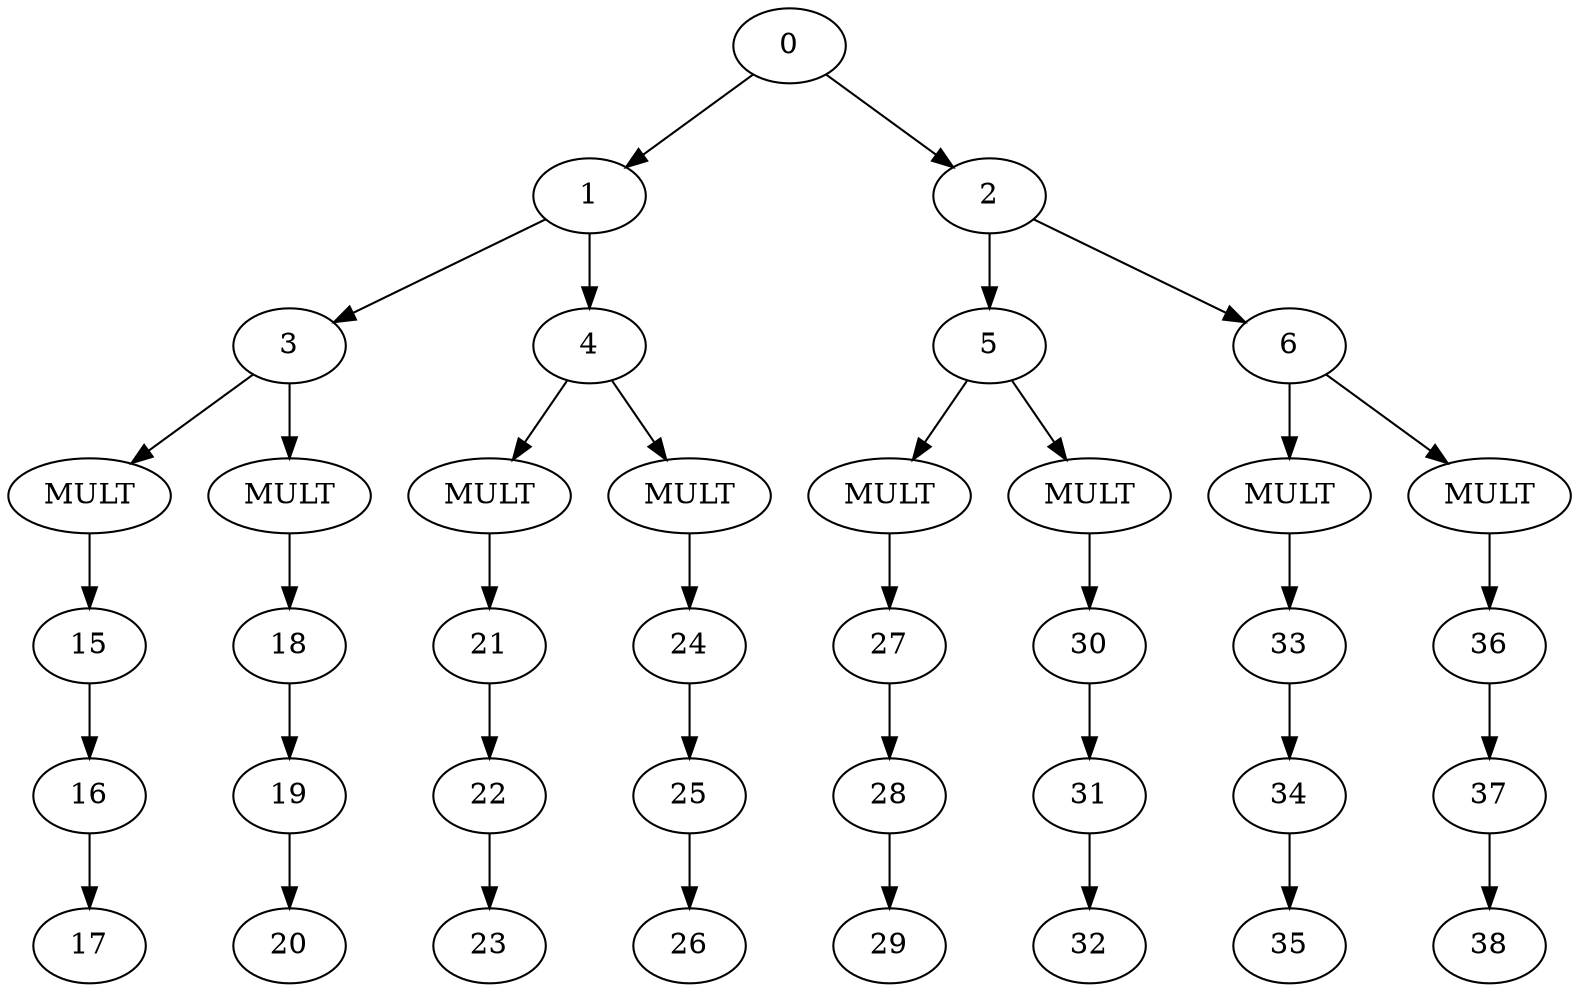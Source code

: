 strict digraph  {
0;
1;
2;
3;
4;
5;
6;
7[label=MULT];
8[label=MULT];
9[label=MULT];
10[label=MULT];
11[label=MULT];
12[label=MULT];
13[label=MULT];
14[label=MULT];
15;
16;
17;
18;
19;
20;
21;
22;
23;
24;
25;
26;
27;
28;
29;
30;
31;
32;
33;
34;
35;
36;
37;
38;
0 -> 1;
0 -> 2;
1 -> 3;
1 -> 4;
2 -> 5;
2 -> 6;
3 -> 7;
3 -> 8;
4 -> 9;
4 -> 10;
5 -> 11;
5 -> 12;
6 -> 13;
6 -> 14;
7 -> 15;
8 -> 18;
9 -> 21;
10 -> 24;
11 -> 27;
12 -> 30;
13 -> 33;
14 -> 36;
15 -> 16;
16 -> 17;
18 -> 19;
19 -> 20;
21 -> 22;
22 -> 23;
24 -> 25;
25 -> 26;
27 -> 28;
28 -> 29;
30 -> 31;
31 -> 32;
33 -> 34;
34 -> 35;
36 -> 37;
37 -> 38;
}
